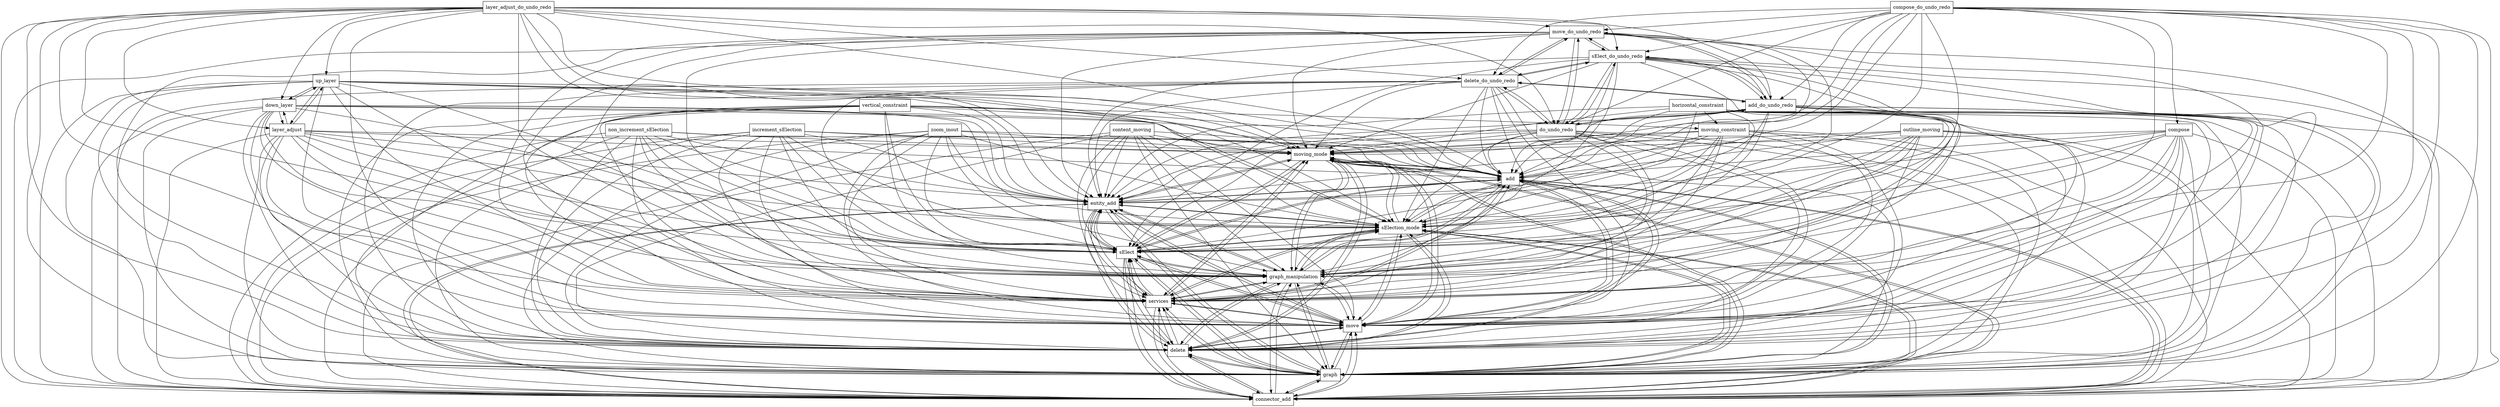 digraph{
graph [rankdir=TB];
node [shape=box];
edge [arrowhead=normal];
0[label="moving_mode",]
1[label="zoom_inout",]
2[label="move_do_undo_redo",]
3[label="layer_adjust_do_undo_redo",]
4[label="add",]
5[label="connector_add",]
6[label="moving_constraint",]
7[label="compose_do_undo_redo",]
8[label="graph",]
9[label="content_moving",]
10[label="up_layer",]
11[label="delete",]
12[label="compose",]
13[label="move",]
14[label="non_increment_sElection",]
15[label="services",]
16[label="down_layer",]
17[label="layer_adjust",]
18[label="increment_sElection",]
19[label="graph_manipulation",]
20[label="sElect_do_undo_redo",]
21[label="delete_do_undo_redo",]
22[label="do_undo_redo",]
23[label="sElect",]
24[label="horizontal_constraint",]
25[label="outline_moving",]
26[label="sElection_mode",]
27[label="add_do_undo_redo",]
28[label="vertical_constraint",]
29[label="entity_add",]
0->4[label="",]
0->5[label="",]
0->8[label="",]
0->11[label="",]
0->13[label="",]
0->15[label="",]
0->19[label="",]
0->23[label="",]
0->26[label="",]
0->29[label="",]
1->0[label="",]
1->4[label="",]
1->5[label="",]
1->8[label="",]
1->11[label="",]
1->13[label="",]
1->15[label="",]
1->19[label="",]
1->23[label="",]
1->26[label="",]
1->29[label="",]
2->0[label="",]
2->4[label="",]
2->5[label="",]
2->8[label="",]
2->11[label="",]
2->13[label="",]
2->15[label="",]
2->19[label="",]
2->20[label="",]
2->21[label="",]
2->22[label="",]
2->23[label="",]
2->26[label="",]
2->27[label="",]
2->29[label="",]
3->0[label="",]
3->2[label="",]
3->4[label="",]
3->5[label="",]
3->8[label="",]
3->10[label="",]
3->11[label="",]
3->13[label="",]
3->15[label="",]
3->16[label="",]
3->17[label="",]
3->19[label="",]
3->20[label="",]
3->21[label="",]
3->22[label="",]
3->23[label="",]
3->26[label="",]
3->27[label="",]
3->29[label="",]
4->0[label="",]
4->5[label="",]
4->8[label="",]
4->11[label="",]
4->13[label="",]
4->15[label="",]
4->19[label="",]
4->23[label="",]
4->26[label="",]
4->29[label="",]
5->0[label="",]
5->4[label="",]
5->8[label="",]
5->11[label="",]
5->13[label="",]
5->15[label="",]
5->19[label="",]
5->23[label="",]
5->26[label="",]
5->29[label="",]
6->0[label="",]
6->4[label="",]
6->5[label="",]
6->8[label="",]
6->11[label="",]
6->13[label="",]
6->15[label="",]
6->19[label="",]
6->23[label="",]
6->26[label="",]
6->29[label="",]
7->0[label="",]
7->2[label="",]
7->4[label="",]
7->5[label="",]
7->8[label="",]
7->11[label="",]
7->12[label="",]
7->13[label="",]
7->15[label="",]
7->19[label="",]
7->20[label="",]
7->21[label="",]
7->22[label="",]
7->23[label="",]
7->26[label="",]
7->27[label="",]
7->29[label="",]
8->0[label="",]
8->4[label="",]
8->5[label="",]
8->11[label="",]
8->13[label="",]
8->15[label="",]
8->19[label="",]
8->23[label="",]
8->26[label="",]
8->29[label="",]
9->0[label="",]
9->4[label="",]
9->5[label="",]
9->8[label="",]
9->11[label="",]
9->13[label="",]
9->15[label="",]
9->19[label="",]
9->23[label="",]
9->26[label="",]
9->29[label="",]
10->0[label="",]
10->4[label="",]
10->5[label="",]
10->8[label="",]
10->11[label="",]
10->13[label="",]
10->15[label="",]
10->16[label="",]
10->17[label="",]
10->19[label="",]
10->23[label="",]
10->26[label="",]
10->29[label="",]
11->0[label="",]
11->4[label="",]
11->5[label="",]
11->8[label="",]
11->13[label="",]
11->15[label="",]
11->19[label="",]
11->23[label="",]
11->26[label="",]
11->29[label="",]
12->0[label="",]
12->4[label="",]
12->5[label="",]
12->8[label="",]
12->11[label="",]
12->13[label="",]
12->15[label="",]
12->19[label="",]
12->23[label="",]
12->26[label="",]
12->29[label="",]
13->0[label="",]
13->4[label="",]
13->5[label="",]
13->8[label="",]
13->11[label="",]
13->15[label="",]
13->19[label="",]
13->23[label="",]
13->26[label="",]
13->29[label="",]
14->0[label="",]
14->4[label="",]
14->5[label="",]
14->8[label="",]
14->11[label="",]
14->13[label="",]
14->15[label="",]
14->19[label="",]
14->23[label="",]
14->26[label="",]
14->29[label="",]
15->0[label="",]
15->4[label="",]
15->5[label="",]
15->8[label="",]
15->11[label="",]
15->13[label="",]
15->19[label="",]
15->23[label="",]
15->26[label="",]
15->29[label="",]
16->0[label="",]
16->4[label="",]
16->5[label="",]
16->8[label="",]
16->10[label="",]
16->11[label="",]
16->13[label="",]
16->15[label="",]
16->17[label="",]
16->19[label="",]
16->23[label="",]
16->26[label="",]
16->29[label="",]
17->0[label="",]
17->4[label="",]
17->5[label="",]
17->8[label="",]
17->10[label="",]
17->11[label="",]
17->13[label="",]
17->15[label="",]
17->16[label="",]
17->19[label="",]
17->23[label="",]
17->26[label="",]
17->29[label="",]
18->0[label="",]
18->4[label="",]
18->5[label="",]
18->8[label="",]
18->11[label="",]
18->13[label="",]
18->15[label="",]
18->19[label="",]
18->23[label="",]
18->26[label="",]
18->29[label="",]
19->0[label="",]
19->4[label="",]
19->5[label="",]
19->8[label="",]
19->11[label="",]
19->13[label="",]
19->15[label="",]
19->23[label="",]
19->26[label="",]
19->29[label="",]
20->0[label="",]
20->2[label="",]
20->4[label="",]
20->5[label="",]
20->8[label="",]
20->11[label="",]
20->13[label="",]
20->15[label="",]
20->19[label="",]
20->21[label="",]
20->22[label="",]
20->23[label="",]
20->26[label="",]
20->27[label="",]
20->29[label="",]
21->0[label="",]
21->2[label="",]
21->4[label="",]
21->5[label="",]
21->8[label="",]
21->11[label="",]
21->13[label="",]
21->15[label="",]
21->19[label="",]
21->20[label="",]
21->22[label="",]
21->23[label="",]
21->26[label="",]
21->27[label="",]
21->29[label="",]
22->0[label="",]
22->2[label="",]
22->4[label="",]
22->5[label="",]
22->8[label="",]
22->11[label="",]
22->13[label="",]
22->15[label="",]
22->19[label="",]
22->20[label="",]
22->21[label="",]
22->23[label="",]
22->26[label="",]
22->27[label="",]
22->29[label="",]
23->0[label="",]
23->4[label="",]
23->5[label="",]
23->8[label="",]
23->11[label="",]
23->13[label="",]
23->15[label="",]
23->19[label="",]
23->26[label="",]
23->29[label="",]
24->0[label="",]
24->4[label="",]
24->5[label="",]
24->6[label="",]
24->8[label="",]
24->11[label="",]
24->13[label="",]
24->15[label="",]
24->19[label="",]
24->23[label="",]
24->26[label="",]
24->29[label="",]
25->0[label="",]
25->4[label="",]
25->5[label="",]
25->8[label="",]
25->11[label="",]
25->13[label="",]
25->15[label="",]
25->19[label="",]
25->23[label="",]
25->26[label="",]
25->29[label="",]
26->0[label="",]
26->4[label="",]
26->5[label="",]
26->8[label="",]
26->11[label="",]
26->13[label="",]
26->15[label="",]
26->19[label="",]
26->23[label="",]
26->29[label="",]
27->0[label="",]
27->2[label="",]
27->4[label="",]
27->5[label="",]
27->8[label="",]
27->11[label="",]
27->13[label="",]
27->15[label="",]
27->19[label="",]
27->20[label="",]
27->21[label="",]
27->22[label="",]
27->23[label="",]
27->26[label="",]
27->29[label="",]
28->0[label="",]
28->4[label="",]
28->5[label="",]
28->6[label="",]
28->8[label="",]
28->11[label="",]
28->13[label="",]
28->15[label="",]
28->19[label="",]
28->23[label="",]
28->26[label="",]
28->29[label="",]
29->0[label="",]
29->4[label="",]
29->5[label="",]
29->8[label="",]
29->11[label="",]
29->13[label="",]
29->15[label="",]
29->19[label="",]
29->23[label="",]
29->26[label="",]
}

